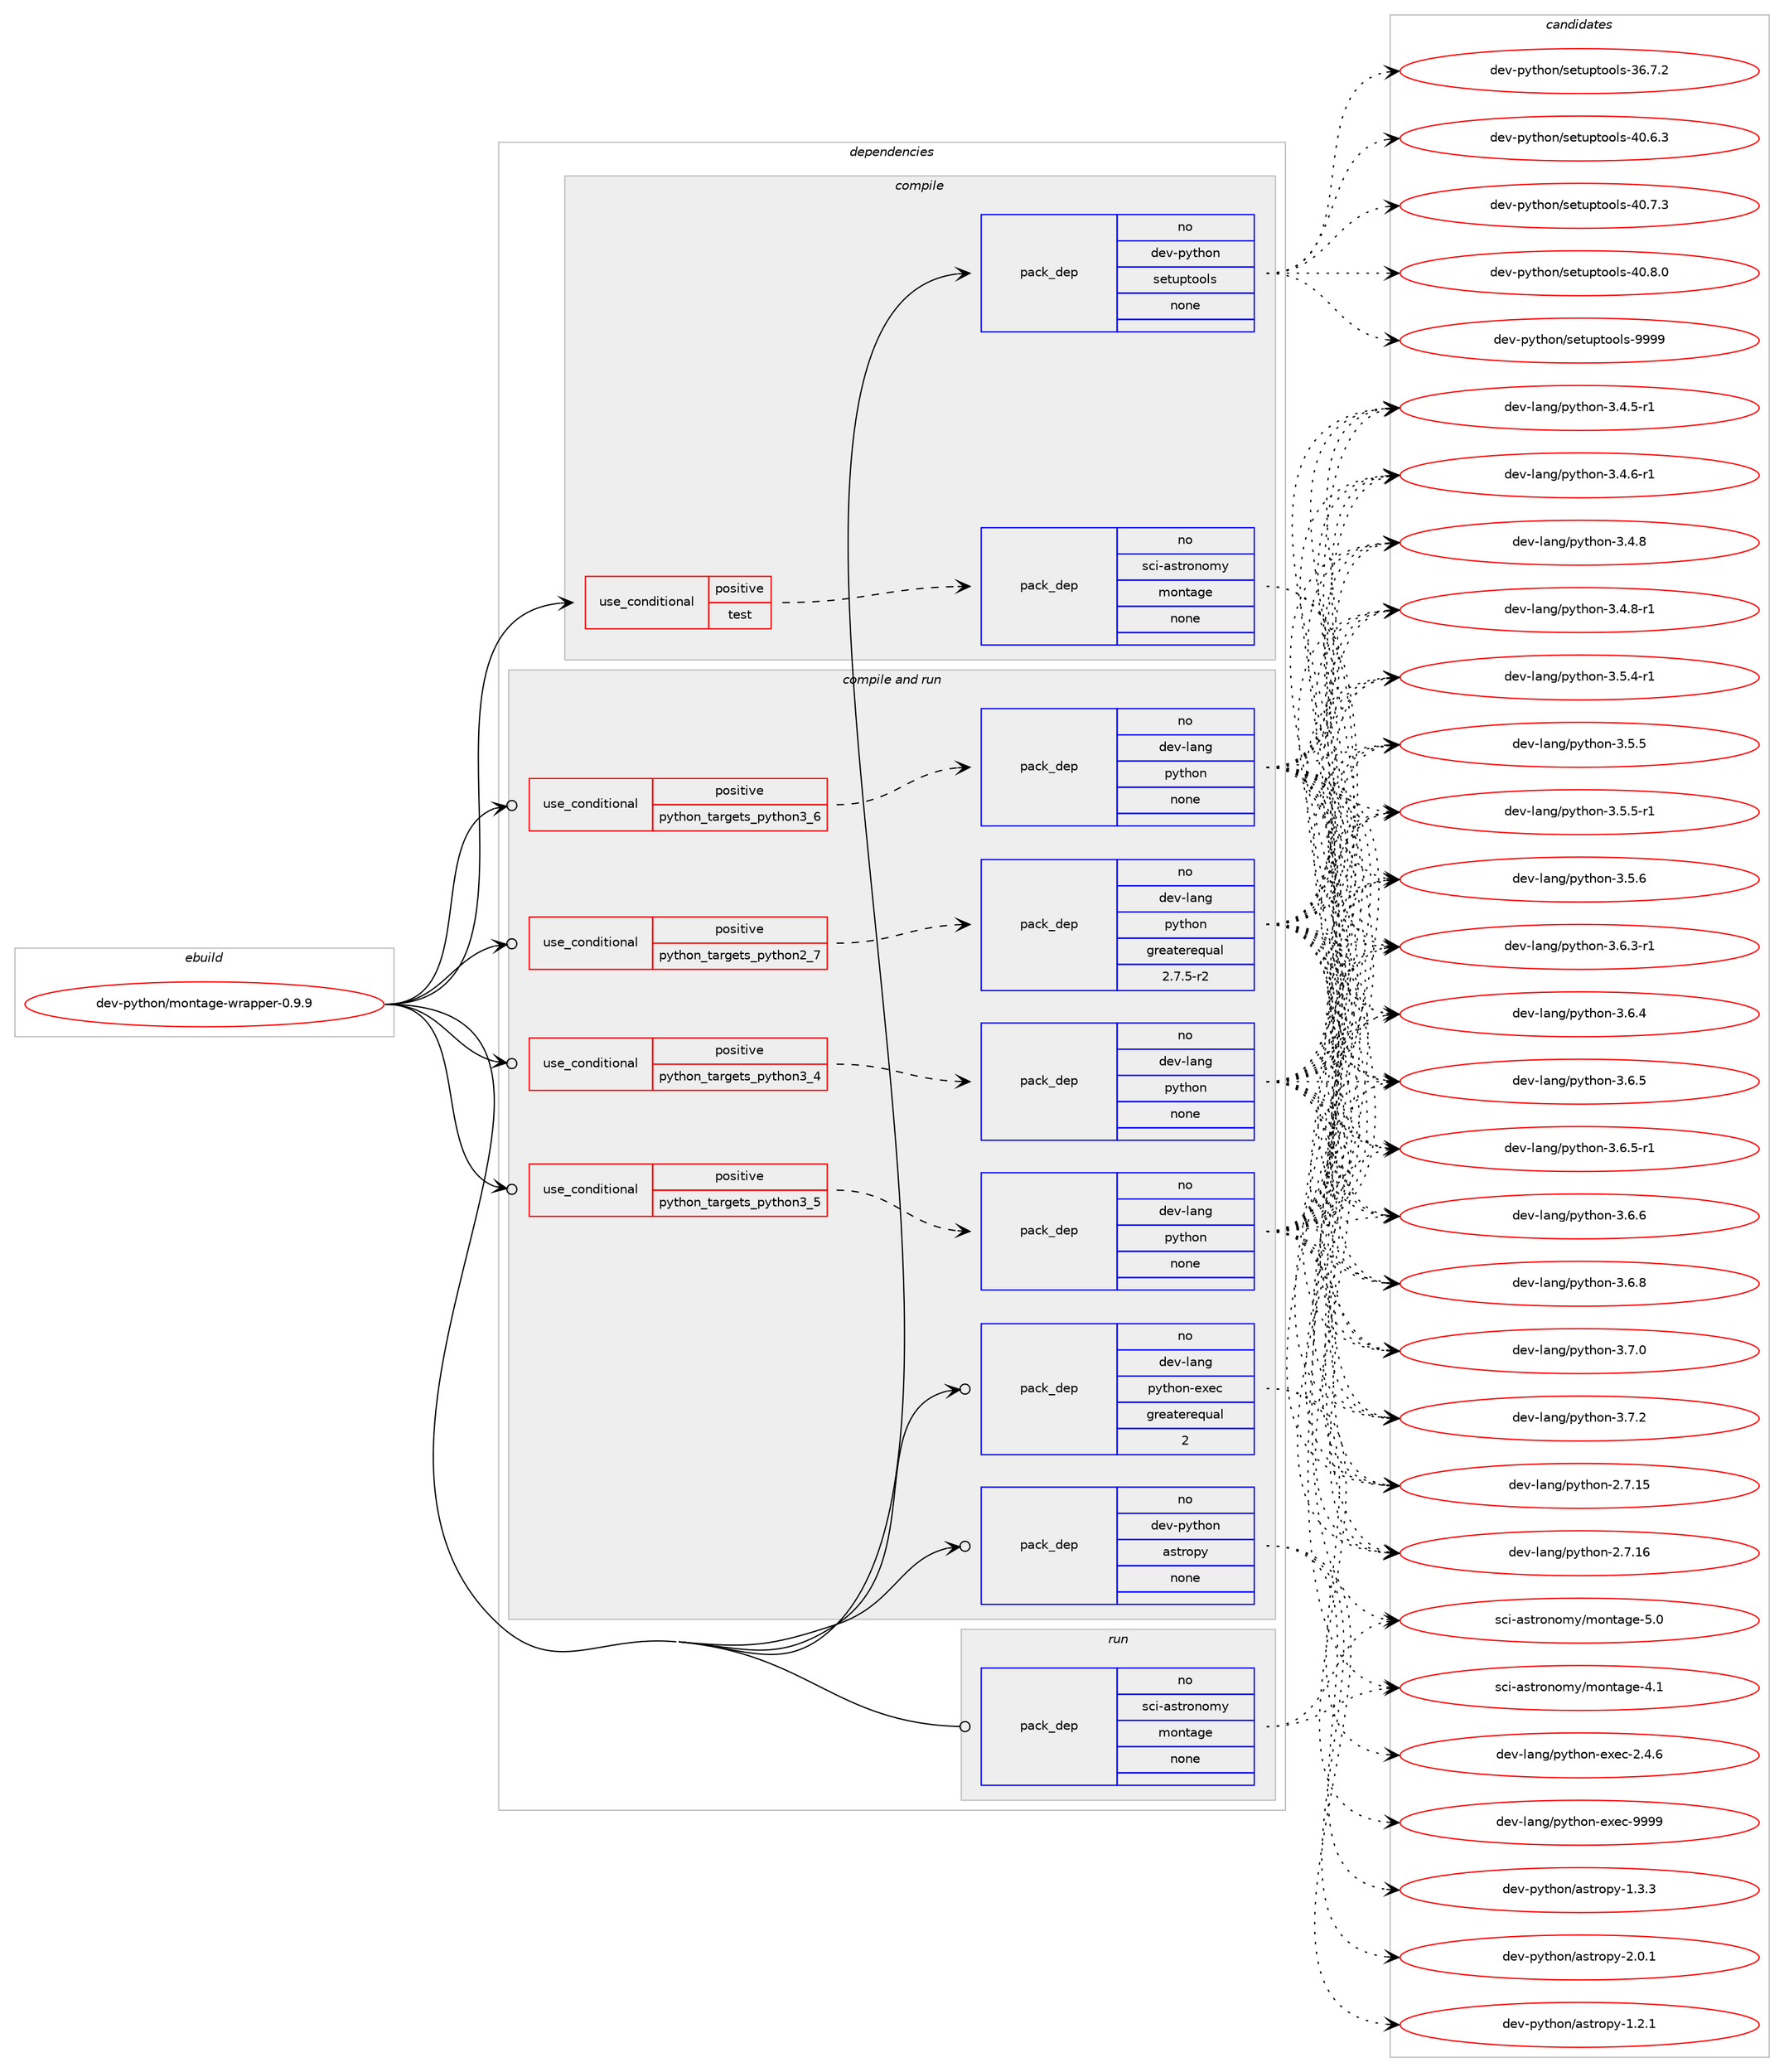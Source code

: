 digraph prolog {

# *************
# Graph options
# *************

newrank=true;
concentrate=true;
compound=true;
graph [rankdir=LR,fontname=Helvetica,fontsize=10,ranksep=1.5];#, ranksep=2.5, nodesep=0.2];
edge  [arrowhead=vee];
node  [fontname=Helvetica,fontsize=10];

# **********
# The ebuild
# **********

subgraph cluster_leftcol {
color=gray;
rank=same;
label=<<i>ebuild</i>>;
id [label="dev-python/montage-wrapper-0.9.9", color=red, width=4, href="../dev-python/montage-wrapper-0.9.9.svg"];
}

# ****************
# The dependencies
# ****************

subgraph cluster_midcol {
color=gray;
label=<<i>dependencies</i>>;
subgraph cluster_compile {
fillcolor="#eeeeee";
style=filled;
label=<<i>compile</i>>;
subgraph cond377607 {
dependency1419185 [label=<<TABLE BORDER="0" CELLBORDER="1" CELLSPACING="0" CELLPADDING="4"><TR><TD ROWSPAN="3" CELLPADDING="10">use_conditional</TD></TR><TR><TD>positive</TD></TR><TR><TD>test</TD></TR></TABLE>>, shape=none, color=red];
subgraph pack1018304 {
dependency1419186 [label=<<TABLE BORDER="0" CELLBORDER="1" CELLSPACING="0" CELLPADDING="4" WIDTH="220"><TR><TD ROWSPAN="6" CELLPADDING="30">pack_dep</TD></TR><TR><TD WIDTH="110">no</TD></TR><TR><TD>sci-astronomy</TD></TR><TR><TD>montage</TD></TR><TR><TD>none</TD></TR><TR><TD></TD></TR></TABLE>>, shape=none, color=blue];
}
dependency1419185:e -> dependency1419186:w [weight=20,style="dashed",arrowhead="vee"];
}
id:e -> dependency1419185:w [weight=20,style="solid",arrowhead="vee"];
subgraph pack1018305 {
dependency1419187 [label=<<TABLE BORDER="0" CELLBORDER="1" CELLSPACING="0" CELLPADDING="4" WIDTH="220"><TR><TD ROWSPAN="6" CELLPADDING="30">pack_dep</TD></TR><TR><TD WIDTH="110">no</TD></TR><TR><TD>dev-python</TD></TR><TR><TD>setuptools</TD></TR><TR><TD>none</TD></TR><TR><TD></TD></TR></TABLE>>, shape=none, color=blue];
}
id:e -> dependency1419187:w [weight=20,style="solid",arrowhead="vee"];
}
subgraph cluster_compileandrun {
fillcolor="#eeeeee";
style=filled;
label=<<i>compile and run</i>>;
subgraph cond377608 {
dependency1419188 [label=<<TABLE BORDER="0" CELLBORDER="1" CELLSPACING="0" CELLPADDING="4"><TR><TD ROWSPAN="3" CELLPADDING="10">use_conditional</TD></TR><TR><TD>positive</TD></TR><TR><TD>python_targets_python2_7</TD></TR></TABLE>>, shape=none, color=red];
subgraph pack1018306 {
dependency1419189 [label=<<TABLE BORDER="0" CELLBORDER="1" CELLSPACING="0" CELLPADDING="4" WIDTH="220"><TR><TD ROWSPAN="6" CELLPADDING="30">pack_dep</TD></TR><TR><TD WIDTH="110">no</TD></TR><TR><TD>dev-lang</TD></TR><TR><TD>python</TD></TR><TR><TD>greaterequal</TD></TR><TR><TD>2.7.5-r2</TD></TR></TABLE>>, shape=none, color=blue];
}
dependency1419188:e -> dependency1419189:w [weight=20,style="dashed",arrowhead="vee"];
}
id:e -> dependency1419188:w [weight=20,style="solid",arrowhead="odotvee"];
subgraph cond377609 {
dependency1419190 [label=<<TABLE BORDER="0" CELLBORDER="1" CELLSPACING="0" CELLPADDING="4"><TR><TD ROWSPAN="3" CELLPADDING="10">use_conditional</TD></TR><TR><TD>positive</TD></TR><TR><TD>python_targets_python3_4</TD></TR></TABLE>>, shape=none, color=red];
subgraph pack1018307 {
dependency1419191 [label=<<TABLE BORDER="0" CELLBORDER="1" CELLSPACING="0" CELLPADDING="4" WIDTH="220"><TR><TD ROWSPAN="6" CELLPADDING="30">pack_dep</TD></TR><TR><TD WIDTH="110">no</TD></TR><TR><TD>dev-lang</TD></TR><TR><TD>python</TD></TR><TR><TD>none</TD></TR><TR><TD></TD></TR></TABLE>>, shape=none, color=blue];
}
dependency1419190:e -> dependency1419191:w [weight=20,style="dashed",arrowhead="vee"];
}
id:e -> dependency1419190:w [weight=20,style="solid",arrowhead="odotvee"];
subgraph cond377610 {
dependency1419192 [label=<<TABLE BORDER="0" CELLBORDER="1" CELLSPACING="0" CELLPADDING="4"><TR><TD ROWSPAN="3" CELLPADDING="10">use_conditional</TD></TR><TR><TD>positive</TD></TR><TR><TD>python_targets_python3_5</TD></TR></TABLE>>, shape=none, color=red];
subgraph pack1018308 {
dependency1419193 [label=<<TABLE BORDER="0" CELLBORDER="1" CELLSPACING="0" CELLPADDING="4" WIDTH="220"><TR><TD ROWSPAN="6" CELLPADDING="30">pack_dep</TD></TR><TR><TD WIDTH="110">no</TD></TR><TR><TD>dev-lang</TD></TR><TR><TD>python</TD></TR><TR><TD>none</TD></TR><TR><TD></TD></TR></TABLE>>, shape=none, color=blue];
}
dependency1419192:e -> dependency1419193:w [weight=20,style="dashed",arrowhead="vee"];
}
id:e -> dependency1419192:w [weight=20,style="solid",arrowhead="odotvee"];
subgraph cond377611 {
dependency1419194 [label=<<TABLE BORDER="0" CELLBORDER="1" CELLSPACING="0" CELLPADDING="4"><TR><TD ROWSPAN="3" CELLPADDING="10">use_conditional</TD></TR><TR><TD>positive</TD></TR><TR><TD>python_targets_python3_6</TD></TR></TABLE>>, shape=none, color=red];
subgraph pack1018309 {
dependency1419195 [label=<<TABLE BORDER="0" CELLBORDER="1" CELLSPACING="0" CELLPADDING="4" WIDTH="220"><TR><TD ROWSPAN="6" CELLPADDING="30">pack_dep</TD></TR><TR><TD WIDTH="110">no</TD></TR><TR><TD>dev-lang</TD></TR><TR><TD>python</TD></TR><TR><TD>none</TD></TR><TR><TD></TD></TR></TABLE>>, shape=none, color=blue];
}
dependency1419194:e -> dependency1419195:w [weight=20,style="dashed",arrowhead="vee"];
}
id:e -> dependency1419194:w [weight=20,style="solid",arrowhead="odotvee"];
subgraph pack1018310 {
dependency1419196 [label=<<TABLE BORDER="0" CELLBORDER="1" CELLSPACING="0" CELLPADDING="4" WIDTH="220"><TR><TD ROWSPAN="6" CELLPADDING="30">pack_dep</TD></TR><TR><TD WIDTH="110">no</TD></TR><TR><TD>dev-lang</TD></TR><TR><TD>python-exec</TD></TR><TR><TD>greaterequal</TD></TR><TR><TD>2</TD></TR></TABLE>>, shape=none, color=blue];
}
id:e -> dependency1419196:w [weight=20,style="solid",arrowhead="odotvee"];
subgraph pack1018311 {
dependency1419197 [label=<<TABLE BORDER="0" CELLBORDER="1" CELLSPACING="0" CELLPADDING="4" WIDTH="220"><TR><TD ROWSPAN="6" CELLPADDING="30">pack_dep</TD></TR><TR><TD WIDTH="110">no</TD></TR><TR><TD>dev-python</TD></TR><TR><TD>astropy</TD></TR><TR><TD>none</TD></TR><TR><TD></TD></TR></TABLE>>, shape=none, color=blue];
}
id:e -> dependency1419197:w [weight=20,style="solid",arrowhead="odotvee"];
}
subgraph cluster_run {
fillcolor="#eeeeee";
style=filled;
label=<<i>run</i>>;
subgraph pack1018312 {
dependency1419198 [label=<<TABLE BORDER="0" CELLBORDER="1" CELLSPACING="0" CELLPADDING="4" WIDTH="220"><TR><TD ROWSPAN="6" CELLPADDING="30">pack_dep</TD></TR><TR><TD WIDTH="110">no</TD></TR><TR><TD>sci-astronomy</TD></TR><TR><TD>montage</TD></TR><TR><TD>none</TD></TR><TR><TD></TD></TR></TABLE>>, shape=none, color=blue];
}
id:e -> dependency1419198:w [weight=20,style="solid",arrowhead="odot"];
}
}

# **************
# The candidates
# **************

subgraph cluster_choices {
rank=same;
color=gray;
label=<<i>candidates</i>>;

subgraph choice1018304 {
color=black;
nodesep=1;
choice115991054597115116114111110111109121471091111101169710310145524649 [label="sci-astronomy/montage-4.1", color=red, width=4,href="../sci-astronomy/montage-4.1.svg"];
choice115991054597115116114111110111109121471091111101169710310145534648 [label="sci-astronomy/montage-5.0", color=red, width=4,href="../sci-astronomy/montage-5.0.svg"];
dependency1419186:e -> choice115991054597115116114111110111109121471091111101169710310145524649:w [style=dotted,weight="100"];
dependency1419186:e -> choice115991054597115116114111110111109121471091111101169710310145534648:w [style=dotted,weight="100"];
}
subgraph choice1018305 {
color=black;
nodesep=1;
choice100101118451121211161041111104711510111611711211611111110811545515446554650 [label="dev-python/setuptools-36.7.2", color=red, width=4,href="../dev-python/setuptools-36.7.2.svg"];
choice100101118451121211161041111104711510111611711211611111110811545524846544651 [label="dev-python/setuptools-40.6.3", color=red, width=4,href="../dev-python/setuptools-40.6.3.svg"];
choice100101118451121211161041111104711510111611711211611111110811545524846554651 [label="dev-python/setuptools-40.7.3", color=red, width=4,href="../dev-python/setuptools-40.7.3.svg"];
choice100101118451121211161041111104711510111611711211611111110811545524846564648 [label="dev-python/setuptools-40.8.0", color=red, width=4,href="../dev-python/setuptools-40.8.0.svg"];
choice10010111845112121116104111110471151011161171121161111111081154557575757 [label="dev-python/setuptools-9999", color=red, width=4,href="../dev-python/setuptools-9999.svg"];
dependency1419187:e -> choice100101118451121211161041111104711510111611711211611111110811545515446554650:w [style=dotted,weight="100"];
dependency1419187:e -> choice100101118451121211161041111104711510111611711211611111110811545524846544651:w [style=dotted,weight="100"];
dependency1419187:e -> choice100101118451121211161041111104711510111611711211611111110811545524846554651:w [style=dotted,weight="100"];
dependency1419187:e -> choice100101118451121211161041111104711510111611711211611111110811545524846564648:w [style=dotted,weight="100"];
dependency1419187:e -> choice10010111845112121116104111110471151011161171121161111111081154557575757:w [style=dotted,weight="100"];
}
subgraph choice1018306 {
color=black;
nodesep=1;
choice10010111845108971101034711212111610411111045504655464953 [label="dev-lang/python-2.7.15", color=red, width=4,href="../dev-lang/python-2.7.15.svg"];
choice10010111845108971101034711212111610411111045504655464954 [label="dev-lang/python-2.7.16", color=red, width=4,href="../dev-lang/python-2.7.16.svg"];
choice1001011184510897110103471121211161041111104551465246534511449 [label="dev-lang/python-3.4.5-r1", color=red, width=4,href="../dev-lang/python-3.4.5-r1.svg"];
choice1001011184510897110103471121211161041111104551465246544511449 [label="dev-lang/python-3.4.6-r1", color=red, width=4,href="../dev-lang/python-3.4.6-r1.svg"];
choice100101118451089711010347112121116104111110455146524656 [label="dev-lang/python-3.4.8", color=red, width=4,href="../dev-lang/python-3.4.8.svg"];
choice1001011184510897110103471121211161041111104551465246564511449 [label="dev-lang/python-3.4.8-r1", color=red, width=4,href="../dev-lang/python-3.4.8-r1.svg"];
choice1001011184510897110103471121211161041111104551465346524511449 [label="dev-lang/python-3.5.4-r1", color=red, width=4,href="../dev-lang/python-3.5.4-r1.svg"];
choice100101118451089711010347112121116104111110455146534653 [label="dev-lang/python-3.5.5", color=red, width=4,href="../dev-lang/python-3.5.5.svg"];
choice1001011184510897110103471121211161041111104551465346534511449 [label="dev-lang/python-3.5.5-r1", color=red, width=4,href="../dev-lang/python-3.5.5-r1.svg"];
choice100101118451089711010347112121116104111110455146534654 [label="dev-lang/python-3.5.6", color=red, width=4,href="../dev-lang/python-3.5.6.svg"];
choice1001011184510897110103471121211161041111104551465446514511449 [label="dev-lang/python-3.6.3-r1", color=red, width=4,href="../dev-lang/python-3.6.3-r1.svg"];
choice100101118451089711010347112121116104111110455146544652 [label="dev-lang/python-3.6.4", color=red, width=4,href="../dev-lang/python-3.6.4.svg"];
choice100101118451089711010347112121116104111110455146544653 [label="dev-lang/python-3.6.5", color=red, width=4,href="../dev-lang/python-3.6.5.svg"];
choice1001011184510897110103471121211161041111104551465446534511449 [label="dev-lang/python-3.6.5-r1", color=red, width=4,href="../dev-lang/python-3.6.5-r1.svg"];
choice100101118451089711010347112121116104111110455146544654 [label="dev-lang/python-3.6.6", color=red, width=4,href="../dev-lang/python-3.6.6.svg"];
choice100101118451089711010347112121116104111110455146544656 [label="dev-lang/python-3.6.8", color=red, width=4,href="../dev-lang/python-3.6.8.svg"];
choice100101118451089711010347112121116104111110455146554648 [label="dev-lang/python-3.7.0", color=red, width=4,href="../dev-lang/python-3.7.0.svg"];
choice100101118451089711010347112121116104111110455146554650 [label="dev-lang/python-3.7.2", color=red, width=4,href="../dev-lang/python-3.7.2.svg"];
dependency1419189:e -> choice10010111845108971101034711212111610411111045504655464953:w [style=dotted,weight="100"];
dependency1419189:e -> choice10010111845108971101034711212111610411111045504655464954:w [style=dotted,weight="100"];
dependency1419189:e -> choice1001011184510897110103471121211161041111104551465246534511449:w [style=dotted,weight="100"];
dependency1419189:e -> choice1001011184510897110103471121211161041111104551465246544511449:w [style=dotted,weight="100"];
dependency1419189:e -> choice100101118451089711010347112121116104111110455146524656:w [style=dotted,weight="100"];
dependency1419189:e -> choice1001011184510897110103471121211161041111104551465246564511449:w [style=dotted,weight="100"];
dependency1419189:e -> choice1001011184510897110103471121211161041111104551465346524511449:w [style=dotted,weight="100"];
dependency1419189:e -> choice100101118451089711010347112121116104111110455146534653:w [style=dotted,weight="100"];
dependency1419189:e -> choice1001011184510897110103471121211161041111104551465346534511449:w [style=dotted,weight="100"];
dependency1419189:e -> choice100101118451089711010347112121116104111110455146534654:w [style=dotted,weight="100"];
dependency1419189:e -> choice1001011184510897110103471121211161041111104551465446514511449:w [style=dotted,weight="100"];
dependency1419189:e -> choice100101118451089711010347112121116104111110455146544652:w [style=dotted,weight="100"];
dependency1419189:e -> choice100101118451089711010347112121116104111110455146544653:w [style=dotted,weight="100"];
dependency1419189:e -> choice1001011184510897110103471121211161041111104551465446534511449:w [style=dotted,weight="100"];
dependency1419189:e -> choice100101118451089711010347112121116104111110455146544654:w [style=dotted,weight="100"];
dependency1419189:e -> choice100101118451089711010347112121116104111110455146544656:w [style=dotted,weight="100"];
dependency1419189:e -> choice100101118451089711010347112121116104111110455146554648:w [style=dotted,weight="100"];
dependency1419189:e -> choice100101118451089711010347112121116104111110455146554650:w [style=dotted,weight="100"];
}
subgraph choice1018307 {
color=black;
nodesep=1;
choice10010111845108971101034711212111610411111045504655464953 [label="dev-lang/python-2.7.15", color=red, width=4,href="../dev-lang/python-2.7.15.svg"];
choice10010111845108971101034711212111610411111045504655464954 [label="dev-lang/python-2.7.16", color=red, width=4,href="../dev-lang/python-2.7.16.svg"];
choice1001011184510897110103471121211161041111104551465246534511449 [label="dev-lang/python-3.4.5-r1", color=red, width=4,href="../dev-lang/python-3.4.5-r1.svg"];
choice1001011184510897110103471121211161041111104551465246544511449 [label="dev-lang/python-3.4.6-r1", color=red, width=4,href="../dev-lang/python-3.4.6-r1.svg"];
choice100101118451089711010347112121116104111110455146524656 [label="dev-lang/python-3.4.8", color=red, width=4,href="../dev-lang/python-3.4.8.svg"];
choice1001011184510897110103471121211161041111104551465246564511449 [label="dev-lang/python-3.4.8-r1", color=red, width=4,href="../dev-lang/python-3.4.8-r1.svg"];
choice1001011184510897110103471121211161041111104551465346524511449 [label="dev-lang/python-3.5.4-r1", color=red, width=4,href="../dev-lang/python-3.5.4-r1.svg"];
choice100101118451089711010347112121116104111110455146534653 [label="dev-lang/python-3.5.5", color=red, width=4,href="../dev-lang/python-3.5.5.svg"];
choice1001011184510897110103471121211161041111104551465346534511449 [label="dev-lang/python-3.5.5-r1", color=red, width=4,href="../dev-lang/python-3.5.5-r1.svg"];
choice100101118451089711010347112121116104111110455146534654 [label="dev-lang/python-3.5.6", color=red, width=4,href="../dev-lang/python-3.5.6.svg"];
choice1001011184510897110103471121211161041111104551465446514511449 [label="dev-lang/python-3.6.3-r1", color=red, width=4,href="../dev-lang/python-3.6.3-r1.svg"];
choice100101118451089711010347112121116104111110455146544652 [label="dev-lang/python-3.6.4", color=red, width=4,href="../dev-lang/python-3.6.4.svg"];
choice100101118451089711010347112121116104111110455146544653 [label="dev-lang/python-3.6.5", color=red, width=4,href="../dev-lang/python-3.6.5.svg"];
choice1001011184510897110103471121211161041111104551465446534511449 [label="dev-lang/python-3.6.5-r1", color=red, width=4,href="../dev-lang/python-3.6.5-r1.svg"];
choice100101118451089711010347112121116104111110455146544654 [label="dev-lang/python-3.6.6", color=red, width=4,href="../dev-lang/python-3.6.6.svg"];
choice100101118451089711010347112121116104111110455146544656 [label="dev-lang/python-3.6.8", color=red, width=4,href="../dev-lang/python-3.6.8.svg"];
choice100101118451089711010347112121116104111110455146554648 [label="dev-lang/python-3.7.0", color=red, width=4,href="../dev-lang/python-3.7.0.svg"];
choice100101118451089711010347112121116104111110455146554650 [label="dev-lang/python-3.7.2", color=red, width=4,href="../dev-lang/python-3.7.2.svg"];
dependency1419191:e -> choice10010111845108971101034711212111610411111045504655464953:w [style=dotted,weight="100"];
dependency1419191:e -> choice10010111845108971101034711212111610411111045504655464954:w [style=dotted,weight="100"];
dependency1419191:e -> choice1001011184510897110103471121211161041111104551465246534511449:w [style=dotted,weight="100"];
dependency1419191:e -> choice1001011184510897110103471121211161041111104551465246544511449:w [style=dotted,weight="100"];
dependency1419191:e -> choice100101118451089711010347112121116104111110455146524656:w [style=dotted,weight="100"];
dependency1419191:e -> choice1001011184510897110103471121211161041111104551465246564511449:w [style=dotted,weight="100"];
dependency1419191:e -> choice1001011184510897110103471121211161041111104551465346524511449:w [style=dotted,weight="100"];
dependency1419191:e -> choice100101118451089711010347112121116104111110455146534653:w [style=dotted,weight="100"];
dependency1419191:e -> choice1001011184510897110103471121211161041111104551465346534511449:w [style=dotted,weight="100"];
dependency1419191:e -> choice100101118451089711010347112121116104111110455146534654:w [style=dotted,weight="100"];
dependency1419191:e -> choice1001011184510897110103471121211161041111104551465446514511449:w [style=dotted,weight="100"];
dependency1419191:e -> choice100101118451089711010347112121116104111110455146544652:w [style=dotted,weight="100"];
dependency1419191:e -> choice100101118451089711010347112121116104111110455146544653:w [style=dotted,weight="100"];
dependency1419191:e -> choice1001011184510897110103471121211161041111104551465446534511449:w [style=dotted,weight="100"];
dependency1419191:e -> choice100101118451089711010347112121116104111110455146544654:w [style=dotted,weight="100"];
dependency1419191:e -> choice100101118451089711010347112121116104111110455146544656:w [style=dotted,weight="100"];
dependency1419191:e -> choice100101118451089711010347112121116104111110455146554648:w [style=dotted,weight="100"];
dependency1419191:e -> choice100101118451089711010347112121116104111110455146554650:w [style=dotted,weight="100"];
}
subgraph choice1018308 {
color=black;
nodesep=1;
choice10010111845108971101034711212111610411111045504655464953 [label="dev-lang/python-2.7.15", color=red, width=4,href="../dev-lang/python-2.7.15.svg"];
choice10010111845108971101034711212111610411111045504655464954 [label="dev-lang/python-2.7.16", color=red, width=4,href="../dev-lang/python-2.7.16.svg"];
choice1001011184510897110103471121211161041111104551465246534511449 [label="dev-lang/python-3.4.5-r1", color=red, width=4,href="../dev-lang/python-3.4.5-r1.svg"];
choice1001011184510897110103471121211161041111104551465246544511449 [label="dev-lang/python-3.4.6-r1", color=red, width=4,href="../dev-lang/python-3.4.6-r1.svg"];
choice100101118451089711010347112121116104111110455146524656 [label="dev-lang/python-3.4.8", color=red, width=4,href="../dev-lang/python-3.4.8.svg"];
choice1001011184510897110103471121211161041111104551465246564511449 [label="dev-lang/python-3.4.8-r1", color=red, width=4,href="../dev-lang/python-3.4.8-r1.svg"];
choice1001011184510897110103471121211161041111104551465346524511449 [label="dev-lang/python-3.5.4-r1", color=red, width=4,href="../dev-lang/python-3.5.4-r1.svg"];
choice100101118451089711010347112121116104111110455146534653 [label="dev-lang/python-3.5.5", color=red, width=4,href="../dev-lang/python-3.5.5.svg"];
choice1001011184510897110103471121211161041111104551465346534511449 [label="dev-lang/python-3.5.5-r1", color=red, width=4,href="../dev-lang/python-3.5.5-r1.svg"];
choice100101118451089711010347112121116104111110455146534654 [label="dev-lang/python-3.5.6", color=red, width=4,href="../dev-lang/python-3.5.6.svg"];
choice1001011184510897110103471121211161041111104551465446514511449 [label="dev-lang/python-3.6.3-r1", color=red, width=4,href="../dev-lang/python-3.6.3-r1.svg"];
choice100101118451089711010347112121116104111110455146544652 [label="dev-lang/python-3.6.4", color=red, width=4,href="../dev-lang/python-3.6.4.svg"];
choice100101118451089711010347112121116104111110455146544653 [label="dev-lang/python-3.6.5", color=red, width=4,href="../dev-lang/python-3.6.5.svg"];
choice1001011184510897110103471121211161041111104551465446534511449 [label="dev-lang/python-3.6.5-r1", color=red, width=4,href="../dev-lang/python-3.6.5-r1.svg"];
choice100101118451089711010347112121116104111110455146544654 [label="dev-lang/python-3.6.6", color=red, width=4,href="../dev-lang/python-3.6.6.svg"];
choice100101118451089711010347112121116104111110455146544656 [label="dev-lang/python-3.6.8", color=red, width=4,href="../dev-lang/python-3.6.8.svg"];
choice100101118451089711010347112121116104111110455146554648 [label="dev-lang/python-3.7.0", color=red, width=4,href="../dev-lang/python-3.7.0.svg"];
choice100101118451089711010347112121116104111110455146554650 [label="dev-lang/python-3.7.2", color=red, width=4,href="../dev-lang/python-3.7.2.svg"];
dependency1419193:e -> choice10010111845108971101034711212111610411111045504655464953:w [style=dotted,weight="100"];
dependency1419193:e -> choice10010111845108971101034711212111610411111045504655464954:w [style=dotted,weight="100"];
dependency1419193:e -> choice1001011184510897110103471121211161041111104551465246534511449:w [style=dotted,weight="100"];
dependency1419193:e -> choice1001011184510897110103471121211161041111104551465246544511449:w [style=dotted,weight="100"];
dependency1419193:e -> choice100101118451089711010347112121116104111110455146524656:w [style=dotted,weight="100"];
dependency1419193:e -> choice1001011184510897110103471121211161041111104551465246564511449:w [style=dotted,weight="100"];
dependency1419193:e -> choice1001011184510897110103471121211161041111104551465346524511449:w [style=dotted,weight="100"];
dependency1419193:e -> choice100101118451089711010347112121116104111110455146534653:w [style=dotted,weight="100"];
dependency1419193:e -> choice1001011184510897110103471121211161041111104551465346534511449:w [style=dotted,weight="100"];
dependency1419193:e -> choice100101118451089711010347112121116104111110455146534654:w [style=dotted,weight="100"];
dependency1419193:e -> choice1001011184510897110103471121211161041111104551465446514511449:w [style=dotted,weight="100"];
dependency1419193:e -> choice100101118451089711010347112121116104111110455146544652:w [style=dotted,weight="100"];
dependency1419193:e -> choice100101118451089711010347112121116104111110455146544653:w [style=dotted,weight="100"];
dependency1419193:e -> choice1001011184510897110103471121211161041111104551465446534511449:w [style=dotted,weight="100"];
dependency1419193:e -> choice100101118451089711010347112121116104111110455146544654:w [style=dotted,weight="100"];
dependency1419193:e -> choice100101118451089711010347112121116104111110455146544656:w [style=dotted,weight="100"];
dependency1419193:e -> choice100101118451089711010347112121116104111110455146554648:w [style=dotted,weight="100"];
dependency1419193:e -> choice100101118451089711010347112121116104111110455146554650:w [style=dotted,weight="100"];
}
subgraph choice1018309 {
color=black;
nodesep=1;
choice10010111845108971101034711212111610411111045504655464953 [label="dev-lang/python-2.7.15", color=red, width=4,href="../dev-lang/python-2.7.15.svg"];
choice10010111845108971101034711212111610411111045504655464954 [label="dev-lang/python-2.7.16", color=red, width=4,href="../dev-lang/python-2.7.16.svg"];
choice1001011184510897110103471121211161041111104551465246534511449 [label="dev-lang/python-3.4.5-r1", color=red, width=4,href="../dev-lang/python-3.4.5-r1.svg"];
choice1001011184510897110103471121211161041111104551465246544511449 [label="dev-lang/python-3.4.6-r1", color=red, width=4,href="../dev-lang/python-3.4.6-r1.svg"];
choice100101118451089711010347112121116104111110455146524656 [label="dev-lang/python-3.4.8", color=red, width=4,href="../dev-lang/python-3.4.8.svg"];
choice1001011184510897110103471121211161041111104551465246564511449 [label="dev-lang/python-3.4.8-r1", color=red, width=4,href="../dev-lang/python-3.4.8-r1.svg"];
choice1001011184510897110103471121211161041111104551465346524511449 [label="dev-lang/python-3.5.4-r1", color=red, width=4,href="../dev-lang/python-3.5.4-r1.svg"];
choice100101118451089711010347112121116104111110455146534653 [label="dev-lang/python-3.5.5", color=red, width=4,href="../dev-lang/python-3.5.5.svg"];
choice1001011184510897110103471121211161041111104551465346534511449 [label="dev-lang/python-3.5.5-r1", color=red, width=4,href="../dev-lang/python-3.5.5-r1.svg"];
choice100101118451089711010347112121116104111110455146534654 [label="dev-lang/python-3.5.6", color=red, width=4,href="../dev-lang/python-3.5.6.svg"];
choice1001011184510897110103471121211161041111104551465446514511449 [label="dev-lang/python-3.6.3-r1", color=red, width=4,href="../dev-lang/python-3.6.3-r1.svg"];
choice100101118451089711010347112121116104111110455146544652 [label="dev-lang/python-3.6.4", color=red, width=4,href="../dev-lang/python-3.6.4.svg"];
choice100101118451089711010347112121116104111110455146544653 [label="dev-lang/python-3.6.5", color=red, width=4,href="../dev-lang/python-3.6.5.svg"];
choice1001011184510897110103471121211161041111104551465446534511449 [label="dev-lang/python-3.6.5-r1", color=red, width=4,href="../dev-lang/python-3.6.5-r1.svg"];
choice100101118451089711010347112121116104111110455146544654 [label="dev-lang/python-3.6.6", color=red, width=4,href="../dev-lang/python-3.6.6.svg"];
choice100101118451089711010347112121116104111110455146544656 [label="dev-lang/python-3.6.8", color=red, width=4,href="../dev-lang/python-3.6.8.svg"];
choice100101118451089711010347112121116104111110455146554648 [label="dev-lang/python-3.7.0", color=red, width=4,href="../dev-lang/python-3.7.0.svg"];
choice100101118451089711010347112121116104111110455146554650 [label="dev-lang/python-3.7.2", color=red, width=4,href="../dev-lang/python-3.7.2.svg"];
dependency1419195:e -> choice10010111845108971101034711212111610411111045504655464953:w [style=dotted,weight="100"];
dependency1419195:e -> choice10010111845108971101034711212111610411111045504655464954:w [style=dotted,weight="100"];
dependency1419195:e -> choice1001011184510897110103471121211161041111104551465246534511449:w [style=dotted,weight="100"];
dependency1419195:e -> choice1001011184510897110103471121211161041111104551465246544511449:w [style=dotted,weight="100"];
dependency1419195:e -> choice100101118451089711010347112121116104111110455146524656:w [style=dotted,weight="100"];
dependency1419195:e -> choice1001011184510897110103471121211161041111104551465246564511449:w [style=dotted,weight="100"];
dependency1419195:e -> choice1001011184510897110103471121211161041111104551465346524511449:w [style=dotted,weight="100"];
dependency1419195:e -> choice100101118451089711010347112121116104111110455146534653:w [style=dotted,weight="100"];
dependency1419195:e -> choice1001011184510897110103471121211161041111104551465346534511449:w [style=dotted,weight="100"];
dependency1419195:e -> choice100101118451089711010347112121116104111110455146534654:w [style=dotted,weight="100"];
dependency1419195:e -> choice1001011184510897110103471121211161041111104551465446514511449:w [style=dotted,weight="100"];
dependency1419195:e -> choice100101118451089711010347112121116104111110455146544652:w [style=dotted,weight="100"];
dependency1419195:e -> choice100101118451089711010347112121116104111110455146544653:w [style=dotted,weight="100"];
dependency1419195:e -> choice1001011184510897110103471121211161041111104551465446534511449:w [style=dotted,weight="100"];
dependency1419195:e -> choice100101118451089711010347112121116104111110455146544654:w [style=dotted,weight="100"];
dependency1419195:e -> choice100101118451089711010347112121116104111110455146544656:w [style=dotted,weight="100"];
dependency1419195:e -> choice100101118451089711010347112121116104111110455146554648:w [style=dotted,weight="100"];
dependency1419195:e -> choice100101118451089711010347112121116104111110455146554650:w [style=dotted,weight="100"];
}
subgraph choice1018310 {
color=black;
nodesep=1;
choice1001011184510897110103471121211161041111104510112010199455046524654 [label="dev-lang/python-exec-2.4.6", color=red, width=4,href="../dev-lang/python-exec-2.4.6.svg"];
choice10010111845108971101034711212111610411111045101120101994557575757 [label="dev-lang/python-exec-9999", color=red, width=4,href="../dev-lang/python-exec-9999.svg"];
dependency1419196:e -> choice1001011184510897110103471121211161041111104510112010199455046524654:w [style=dotted,weight="100"];
dependency1419196:e -> choice10010111845108971101034711212111610411111045101120101994557575757:w [style=dotted,weight="100"];
}
subgraph choice1018311 {
color=black;
nodesep=1;
choice100101118451121211161041111104797115116114111112121454946504649 [label="dev-python/astropy-1.2.1", color=red, width=4,href="../dev-python/astropy-1.2.1.svg"];
choice100101118451121211161041111104797115116114111112121454946514651 [label="dev-python/astropy-1.3.3", color=red, width=4,href="../dev-python/astropy-1.3.3.svg"];
choice100101118451121211161041111104797115116114111112121455046484649 [label="dev-python/astropy-2.0.1", color=red, width=4,href="../dev-python/astropy-2.0.1.svg"];
dependency1419197:e -> choice100101118451121211161041111104797115116114111112121454946504649:w [style=dotted,weight="100"];
dependency1419197:e -> choice100101118451121211161041111104797115116114111112121454946514651:w [style=dotted,weight="100"];
dependency1419197:e -> choice100101118451121211161041111104797115116114111112121455046484649:w [style=dotted,weight="100"];
}
subgraph choice1018312 {
color=black;
nodesep=1;
choice115991054597115116114111110111109121471091111101169710310145524649 [label="sci-astronomy/montage-4.1", color=red, width=4,href="../sci-astronomy/montage-4.1.svg"];
choice115991054597115116114111110111109121471091111101169710310145534648 [label="sci-astronomy/montage-5.0", color=red, width=4,href="../sci-astronomy/montage-5.0.svg"];
dependency1419198:e -> choice115991054597115116114111110111109121471091111101169710310145524649:w [style=dotted,weight="100"];
dependency1419198:e -> choice115991054597115116114111110111109121471091111101169710310145534648:w [style=dotted,weight="100"];
}
}

}
